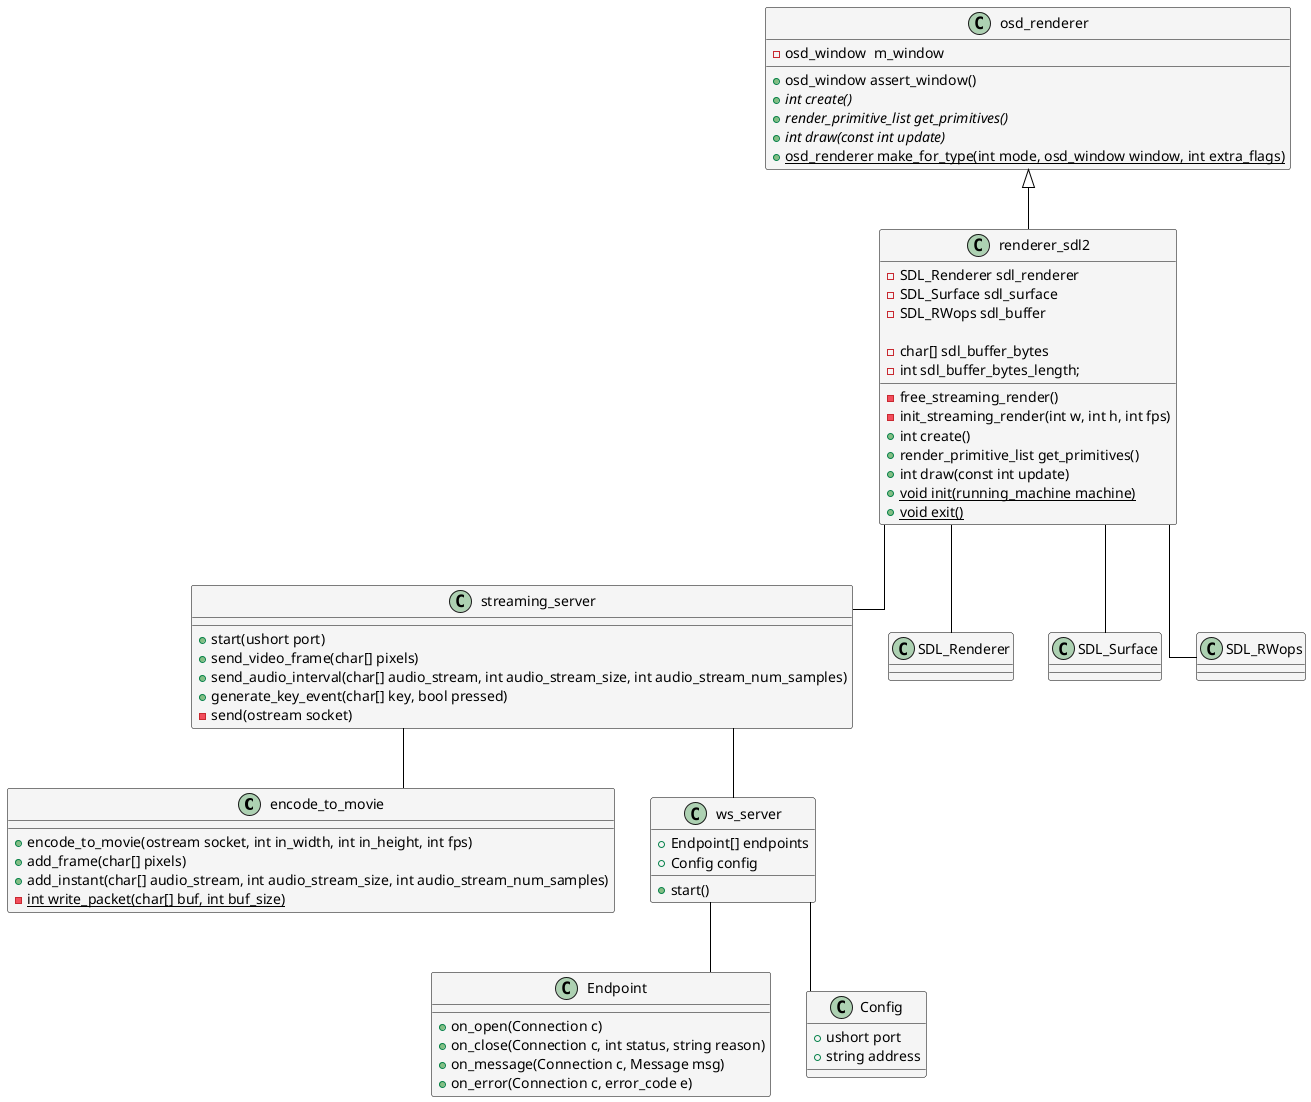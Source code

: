 @startuml
skinparam Shadowing false
skinparam LineType ortho
skinparam ArrowColor black

skinparam class {
    BackgroundColor WhiteSmoke
    BorderColor black
}

class encode_to_movie {
	+encode_to_movie(ostream socket, int in_width, int in_height, int fps)
	+add_frame(char[] pixels)
	+add_instant(char[] audio_stream, int audio_stream_size, int audio_stream_num_samples)
	-{static} int write_packet(char[] buf, int buf_size)
}

streaming_server -- encode_to_movie

class streaming_server {
	+start(ushort port)
	+send_video_frame(char[] pixels)
	+send_audio_interval(char[] audio_stream, int audio_stream_size, int audio_stream_num_samples)
	+generate_key_event(char[] key, bool pressed)
	-send(ostream socket)
}

streaming_server -- ws_server

class ws_server {
	+Endpoint[] endpoints
	+Config config
	+start()
}

class Endpoint {
	+on_open(Connection c)
	+on_close(Connection c, int status, string reason)
	+on_message(Connection c, Message msg)
	+on_error(Connection c, error_code e)
}

ws_server -- Endpoint
ws_server -- Config

class Config {
	+ushort port
	+string address
}

class osd_renderer {
	-osd_window  m_window
	+osd_window assert_window()
	{abstract} +int create()
	{abstract} +render_primitive_list get_primitives()
	{abstract} +int draw(const int update)
	{static} +osd_renderer make_for_type(int mode, osd_window window, int extra_flags)
}

class renderer_sdl2 extends osd_renderer {
	-free_streaming_render()
	-init_streaming_render(int w, int h, int fps)
	
	-SDL_Renderer sdl_renderer
	-SDL_Surface sdl_surface
	-SDL_RWops sdl_buffer

	-char[] sdl_buffer_bytes
	-int sdl_buffer_bytes_length;
	
	+int create()
	+render_primitive_list get_primitives()    
	+int draw(const int update)
	{static} +void init(running_machine machine)
	{static} +void exit()
}

renderer_sdl2 -- SDL_Renderer
renderer_sdl2 -- SDL_Surface
renderer_sdl2 -- SDL_RWops
renderer_sdl2 -- streaming_server

@enduml
